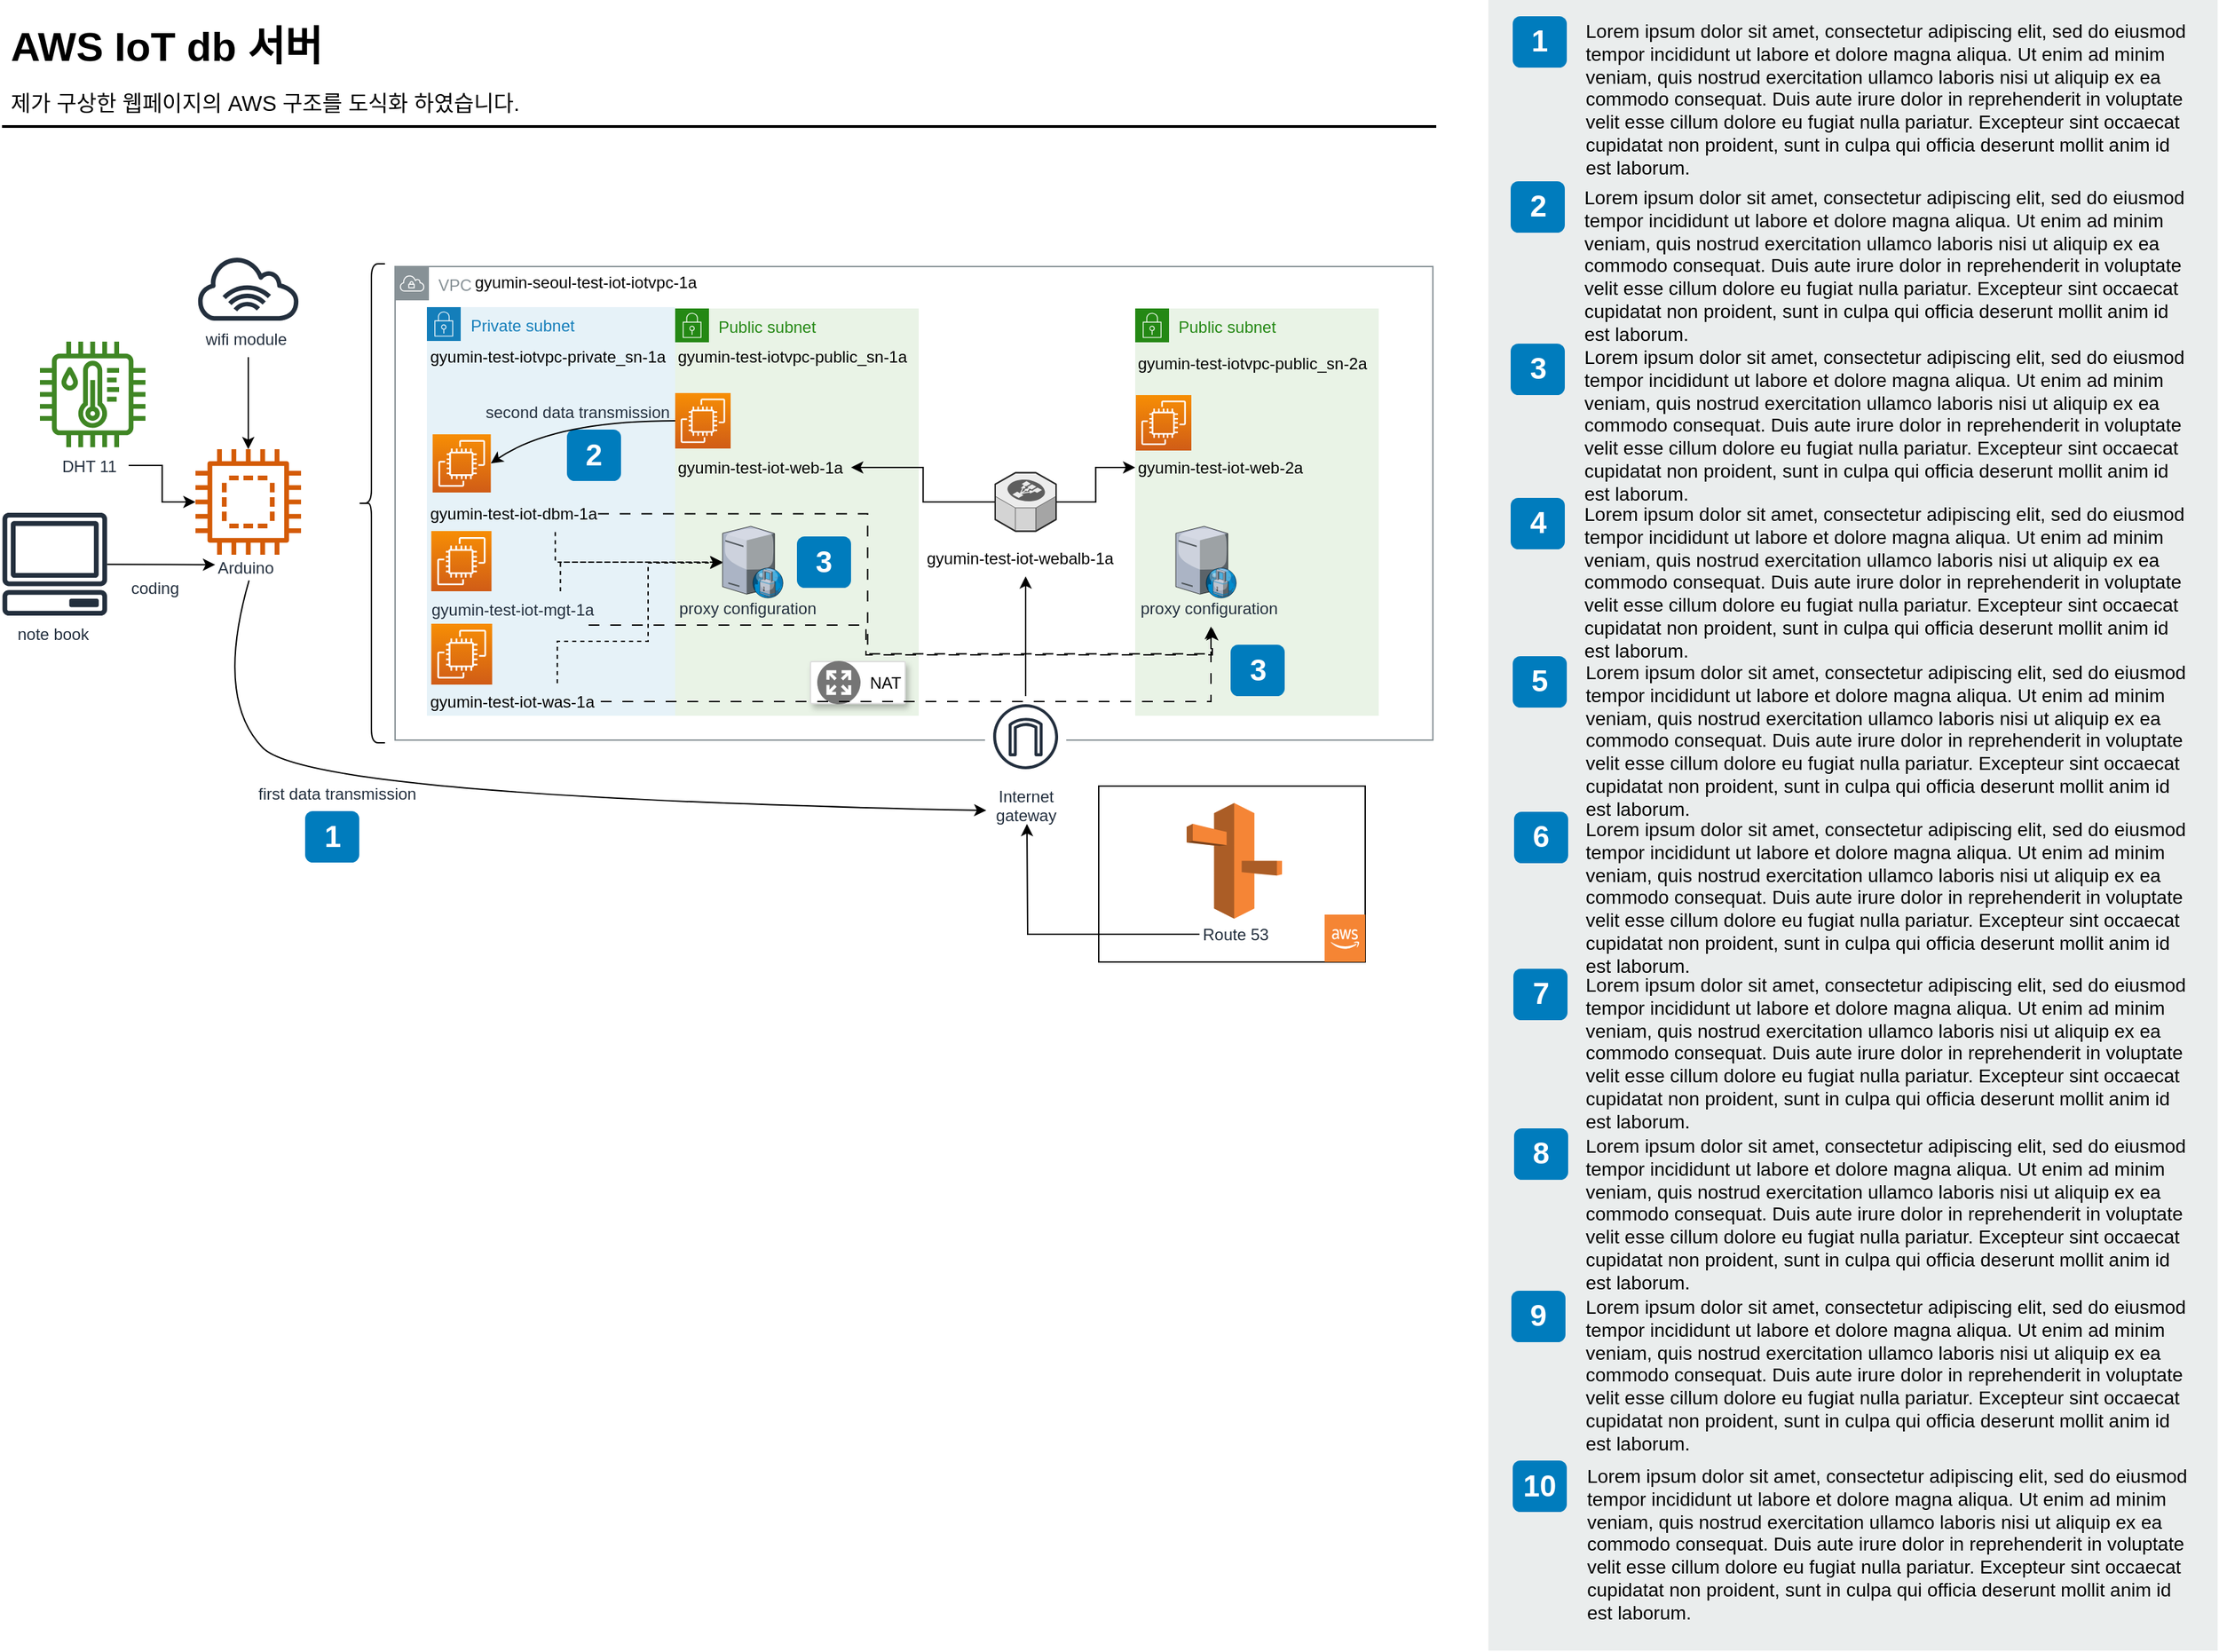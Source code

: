 <mxfile version="21.6.2" type="github">
  <diagram id="Ht1M8jgEwFfnCIfOTk4-" name="Page-1">
    <mxGraphModel dx="1434" dy="788" grid="1" gridSize="10" guides="1" tooltips="1" connect="1" arrows="1" fold="1" page="1" pageScale="1" pageWidth="1169" pageHeight="827" math="0" shadow="0">
      <root>
        <mxCell id="0" />
        <mxCell id="1" parent="0" />
        <mxCell id="RZCS8msr2GIvvRPchReN-126" value="" style="rounded=0;whiteSpace=wrap;html=1;" vertex="1" parent="1">
          <mxGeometry x="863.03" y="632" width="196.97" height="130" as="geometry" />
        </mxCell>
        <mxCell id="RZCS8msr2GIvvRPchReN-37" value="VPC" style="sketch=0;outlineConnect=0;gradientColor=none;html=1;whiteSpace=wrap;fontSize=12;fontStyle=0;shape=mxgraph.aws4.group;grIcon=mxgraph.aws4.group_vpc;strokeColor=#879196;fillColor=none;verticalAlign=top;align=left;spacingLeft=30;fontColor=#879196;dashed=0;" vertex="1" parent="1">
          <mxGeometry x="343" y="248" width="767" height="350" as="geometry" />
        </mxCell>
        <mxCell id="RZCS8msr2GIvvRPchReN-52" value="Private subnet" style="points=[[0,0],[0.25,0],[0.5,0],[0.75,0],[1,0],[1,0.25],[1,0.5],[1,0.75],[1,1],[0.75,1],[0.5,1],[0.25,1],[0,1],[0,0.75],[0,0.5],[0,0.25]];outlineConnect=0;gradientColor=none;html=1;whiteSpace=wrap;fontSize=12;fontStyle=0;container=1;pointerEvents=0;collapsible=0;recursiveResize=0;shape=mxgraph.aws4.group;grIcon=mxgraph.aws4.group_security_group;grStroke=0;strokeColor=#147EBA;fillColor=#E6F2F8;verticalAlign=top;align=left;spacingLeft=30;fontColor=#147EBA;dashed=0;" vertex="1" parent="1">
          <mxGeometry x="366.5" y="278" width="183.5" height="302" as="geometry" />
        </mxCell>
        <mxCell id="RZCS8msr2GIvvRPchReN-41" value="&lt;div style=&quot;text-align: center;&quot;&gt;&lt;span style=&quot;background-color: initial;&quot;&gt;&lt;font color=&quot;#232f3e&quot;&gt;gyumin-test-iot-mgt-1a&lt;/font&gt;&lt;/span&gt;&lt;/div&gt;" style="text;whiteSpace=wrap;html=1;" vertex="1" parent="RZCS8msr2GIvvRPchReN-52">
          <mxGeometry x="1" y="210" width="130.25" height="27" as="geometry" />
        </mxCell>
        <mxCell id="RZCS8msr2GIvvRPchReN-93" value="&lt;div style=&quot;text-align: center;&quot;&gt;gyumin-test-iotvpc-private_sn-1a&lt;br&gt;&lt;/div&gt;" style="text;whiteSpace=wrap;html=1;" vertex="1" parent="RZCS8msr2GIvvRPchReN-52">
          <mxGeometry y="22.5" width="180" height="27" as="geometry" />
        </mxCell>
        <mxCell id="RZCS8msr2GIvvRPchReN-115" value="&lt;div style=&quot;text-align: center;&quot;&gt;&lt;font color=&quot;#232f3e&quot;&gt;second data transmission&lt;/font&gt;&lt;/div&gt;" style="text;whiteSpace=wrap;html=1;" vertex="1" parent="RZCS8msr2GIvvRPchReN-52">
          <mxGeometry x="41" y="63.5" width="142.5" height="27" as="geometry" />
        </mxCell>
        <mxCell id="-QjtrjUzRDEMRZ5MF8oH-27" value="2" style="rounded=1;whiteSpace=wrap;html=1;fillColor=#007CBD;strokeColor=none;fontColor=#FFFFFF;fontStyle=1;fontSize=22;" parent="RZCS8msr2GIvvRPchReN-52" vertex="1">
          <mxGeometry x="103.5" y="90.5" width="40" height="38" as="geometry" />
        </mxCell>
        <mxCell id="RZCS8msr2GIvvRPchReN-46" value="Public subnet" style="points=[[0,0],[0.25,0],[0.5,0],[0.75,0],[1,0],[1,0.25],[1,0.5],[1,0.75],[1,1],[0.75,1],[0.5,1],[0.25,1],[0,1],[0,0.75],[0,0.5],[0,0.25]];outlineConnect=0;gradientColor=none;html=1;whiteSpace=wrap;fontSize=12;fontStyle=0;container=1;pointerEvents=0;collapsible=0;recursiveResize=0;shape=mxgraph.aws4.group;grIcon=mxgraph.aws4.group_security_group;grStroke=0;strokeColor=#248814;fillColor=#E9F3E6;verticalAlign=top;align=left;spacingLeft=30;fontColor=#248814;dashed=0;" vertex="1" parent="1">
          <mxGeometry x="550" y="279" width="180" height="301" as="geometry" />
        </mxCell>
        <mxCell id="RZCS8msr2GIvvRPchReN-21" value="&lt;div style=&quot;text-align: center;&quot;&gt;gyumin-test-iot-web-1a&lt;br&gt;&lt;/div&gt;" style="text;whiteSpace=wrap;html=1;" vertex="1" parent="RZCS8msr2GIvvRPchReN-46">
          <mxGeometry y="104" width="130" height="27" as="geometry" />
        </mxCell>
        <mxCell id="RZCS8msr2GIvvRPchReN-99" value="" style="verticalLabelPosition=bottom;sketch=0;aspect=fixed;html=1;verticalAlign=top;strokeColor=none;align=center;outlineConnect=0;shape=mxgraph.citrix.proxy_server;" vertex="1" parent="RZCS8msr2GIvvRPchReN-46">
          <mxGeometry x="35" y="161" width="45.05" height="53" as="geometry" />
        </mxCell>
        <mxCell id="-QjtrjUzRDEMRZ5MF8oH-28" value="3" style="rounded=1;whiteSpace=wrap;html=1;fillColor=#007CBD;strokeColor=none;fontColor=#FFFFFF;fontStyle=1;fontSize=22;" parent="RZCS8msr2GIvvRPchReN-46" vertex="1">
          <mxGeometry x="90" y="168.5" width="40" height="38" as="geometry" />
        </mxCell>
        <mxCell id="RZCS8msr2GIvvRPchReN-50" value="" style="strokeColor=#dddddd;shadow=1;strokeWidth=1;rounded=1;absoluteArcSize=1;arcSize=2;" vertex="1" parent="RZCS8msr2GIvvRPchReN-46">
          <mxGeometry x="100" y="261" width="70" height="31" as="geometry" />
        </mxCell>
        <mxCell id="RZCS8msr2GIvvRPchReN-51" value="NAT" style="sketch=0;dashed=0;connectable=0;html=1;fillColor=#757575;strokeColor=none;shape=mxgraph.gcp2.nat;part=1;labelPosition=right;verticalLabelPosition=middle;align=left;verticalAlign=middle;spacingLeft=5;fontSize=12;" vertex="1" parent="RZCS8msr2GIvvRPchReN-50">
          <mxGeometry y="0.5" width="32" height="32" relative="1" as="geometry">
            <mxPoint x="5" y="-16" as="offset" />
          </mxGeometry>
        </mxCell>
        <mxCell id="-QjtrjUzRDEMRZ5MF8oH-9" value="1" style="rounded=1;whiteSpace=wrap;html=1;fillColor=#007CBD;strokeColor=none;fontColor=#FFFFFF;fontStyle=1;fontSize=22;" parent="1" vertex="1">
          <mxGeometry x="276.5" y="650.5" width="40" height="38" as="geometry" />
        </mxCell>
        <mxCell id="-QjtrjUzRDEMRZ5MF8oH-47" value="AWS IoT db 서버" style="text;html=1;resizable=0;points=[];autosize=1;align=left;verticalAlign=top;spacingTop=-4;fontSize=30;fontStyle=1" parent="1" vertex="1">
          <mxGeometry x="56.5" y="64.5" width="260" height="40" as="geometry" />
        </mxCell>
        <mxCell id="-QjtrjUzRDEMRZ5MF8oH-48" value="제가 구상한 웹페이지의 AWS 구조를 도식화 하였습니다." style="text;html=1;resizable=0;points=[];autosize=1;align=left;verticalAlign=top;spacingTop=-4;fontSize=16;" parent="1" vertex="1">
          <mxGeometry x="56.5" y="114.5" width="430" height="30" as="geometry" />
        </mxCell>
        <mxCell id="SCVMTBWpLvtzJIhz15lM-1" value="" style="line;strokeWidth=2;html=1;fontSize=14;" parent="1" vertex="1">
          <mxGeometry x="52.5" y="139.5" width="1060" height="10" as="geometry" />
        </mxCell>
        <mxCell id="7OVz4w7n9kzEPWy-4BBC-3" value="" style="rounded=0;whiteSpace=wrap;html=1;fillColor=#EAEDED;fontSize=22;fontColor=#FFFFFF;strokeColor=none;labelBackgroundColor=none;" parent="1" vertex="1">
          <mxGeometry x="1151" y="51" width="539" height="1220" as="geometry" />
        </mxCell>
        <mxCell id="7OVz4w7n9kzEPWy-4BBC-4" value="1" style="rounded=1;whiteSpace=wrap;html=1;fillColor=#007CBD;strokeColor=none;fontColor=#FFFFFF;fontStyle=1;fontSize=22;labelBackgroundColor=none;" parent="1" vertex="1">
          <mxGeometry x="1169" y="63" width="40" height="38" as="geometry" />
        </mxCell>
        <mxCell id="7OVz4w7n9kzEPWy-4BBC-5" value="2" style="rounded=1;whiteSpace=wrap;html=1;fillColor=#007CBD;strokeColor=none;fontColor=#FFFFFF;fontStyle=1;fontSize=22;labelBackgroundColor=none;" parent="1" vertex="1">
          <mxGeometry x="1167.5" y="185" width="40" height="38" as="geometry" />
        </mxCell>
        <mxCell id="7OVz4w7n9kzEPWy-4BBC-6" value="3" style="rounded=1;whiteSpace=wrap;html=1;fillColor=#007CBD;strokeColor=none;fontColor=#FFFFFF;fontStyle=1;fontSize=22;labelBackgroundColor=none;" parent="1" vertex="1">
          <mxGeometry x="1167.5" y="305" width="40" height="38" as="geometry" />
        </mxCell>
        <mxCell id="7OVz4w7n9kzEPWy-4BBC-7" value="4" style="rounded=1;whiteSpace=wrap;html=1;fillColor=#007CBD;strokeColor=none;fontColor=#FFFFFF;fontStyle=1;fontSize=22;labelBackgroundColor=none;" parent="1" vertex="1">
          <mxGeometry x="1167.5" y="419" width="40" height="38" as="geometry" />
        </mxCell>
        <mxCell id="7OVz4w7n9kzEPWy-4BBC-8" value="5" style="rounded=1;whiteSpace=wrap;html=1;fillColor=#007CBD;strokeColor=none;fontColor=#FFFFFF;fontStyle=1;fontSize=22;labelBackgroundColor=none;" parent="1" vertex="1">
          <mxGeometry x="1169" y="536" width="40" height="38" as="geometry" />
        </mxCell>
        <mxCell id="7OVz4w7n9kzEPWy-4BBC-9" value="6" style="rounded=1;whiteSpace=wrap;html=1;fillColor=#007CBD;strokeColor=none;fontColor=#FFFFFF;fontStyle=1;fontSize=22;labelBackgroundColor=none;" parent="1" vertex="1">
          <mxGeometry x="1170" y="651" width="40" height="38" as="geometry" />
        </mxCell>
        <mxCell id="7OVz4w7n9kzEPWy-4BBC-10" value="7" style="rounded=1;whiteSpace=wrap;html=1;fillColor=#007CBD;strokeColor=none;fontColor=#FFFFFF;fontStyle=1;fontSize=22;labelBackgroundColor=none;" parent="1" vertex="1">
          <mxGeometry x="1169.5" y="767" width="40" height="38" as="geometry" />
        </mxCell>
        <mxCell id="7OVz4w7n9kzEPWy-4BBC-11" value="8" style="rounded=1;whiteSpace=wrap;html=1;fillColor=#007CBD;strokeColor=none;fontColor=#FFFFFF;fontStyle=1;fontSize=22;labelBackgroundColor=none;" parent="1" vertex="1">
          <mxGeometry x="1170" y="885" width="40" height="38" as="geometry" />
        </mxCell>
        <mxCell id="7OVz4w7n9kzEPWy-4BBC-12" value="9" style="rounded=1;whiteSpace=wrap;html=1;fillColor=#007CBD;strokeColor=none;fontColor=#FFFFFF;fontStyle=1;fontSize=22;labelBackgroundColor=none;" parent="1" vertex="1">
          <mxGeometry x="1168" y="1005" width="40" height="38" as="geometry" />
        </mxCell>
        <mxCell id="7OVz4w7n9kzEPWy-4BBC-13" value="&lt;span&gt;Lorem ipsum dolor sit amet, consectetur adipiscing elit, sed do eiusmod tempor incididunt ut labore et dolore magna aliqua. Ut enim ad minim veniam, quis nostrud exercitation ullamco laboris nisi ut aliquip ex ea commodo consequat. Duis aute irure dolor in reprehenderit in voluptate velit esse cillum dolore eu fugiat nulla pariatur. Excepteur sint occaecat cupidatat non proident, sunt in culpa qui officia deserunt mollit anim id est laborum.&lt;/span&gt;&lt;br&gt;" style="text;html=1;align=left;verticalAlign=top;spacingTop=-4;fontSize=14;labelBackgroundColor=none;whiteSpace=wrap;" parent="1" vertex="1">
          <mxGeometry x="1220.5" y="62.5" width="449" height="118" as="geometry" />
        </mxCell>
        <mxCell id="7OVz4w7n9kzEPWy-4BBC-14" value="&lt;span&gt;Lorem ipsum dolor sit amet, consectetur adipiscing elit, sed do eiusmod tempor incididunt ut labore et dolore magna aliqua. Ut enim ad minim veniam, quis nostrud exercitation ullamco laboris nisi ut aliquip ex ea commodo consequat. Duis aute irure dolor in reprehenderit in voluptate velit esse cillum dolore eu fugiat nulla pariatur. Excepteur sint occaecat cupidatat non proident, sunt in culpa qui officia deserunt mollit anim id est laborum.&lt;/span&gt;&lt;br&gt;" style="text;html=1;align=left;verticalAlign=top;spacingTop=-4;fontSize=14;labelBackgroundColor=none;whiteSpace=wrap;" parent="1" vertex="1">
          <mxGeometry x="1219.5" y="185.5" width="450" height="115" as="geometry" />
        </mxCell>
        <mxCell id="7OVz4w7n9kzEPWy-4BBC-15" value="&lt;span&gt;Lorem ipsum dolor sit amet, consectetur adipiscing elit, sed do eiusmod tempor incididunt ut labore et dolore magna aliqua. Ut enim ad minim veniam, quis nostrud exercitation ullamco laboris nisi ut aliquip ex ea commodo consequat. Duis aute irure dolor in reprehenderit in voluptate velit esse cillum dolore eu fugiat nulla pariatur. Excepteur sint occaecat cupidatat non proident, sunt in culpa qui officia deserunt mollit anim id est laborum.&lt;/span&gt;&lt;br&gt;" style="text;html=1;align=left;verticalAlign=top;spacingTop=-4;fontSize=14;labelBackgroundColor=none;whiteSpace=wrap;" parent="1" vertex="1">
          <mxGeometry x="1219.5" y="303.5" width="450" height="117" as="geometry" />
        </mxCell>
        <mxCell id="7OVz4w7n9kzEPWy-4BBC-16" value="&lt;span&gt;Lorem ipsum dolor sit amet, consectetur adipiscing elit, sed do eiusmod tempor incididunt ut labore et dolore magna aliqua. Ut enim ad minim veniam, quis nostrud exercitation ullamco laboris nisi ut aliquip ex ea commodo consequat. Duis aute irure dolor in reprehenderit in voluptate velit esse cillum dolore eu fugiat nulla pariatur. Excepteur sint occaecat cupidatat non proident, sunt in culpa qui officia deserunt mollit anim id est laborum.&lt;/span&gt;&lt;br&gt;" style="text;html=1;align=left;verticalAlign=top;spacingTop=-4;fontSize=14;labelBackgroundColor=none;whiteSpace=wrap;" parent="1" vertex="1">
          <mxGeometry x="1219.5" y="419.5" width="450" height="121" as="geometry" />
        </mxCell>
        <mxCell id="7OVz4w7n9kzEPWy-4BBC-17" value="&lt;span&gt;Lorem ipsum dolor sit amet, consectetur adipiscing elit, sed do eiusmod tempor incididunt ut labore et dolore magna aliqua. Ut enim ad minim veniam, quis nostrud exercitation ullamco laboris nisi ut aliquip ex ea commodo consequat. Duis aute irure dolor in reprehenderit in voluptate velit esse cillum dolore eu fugiat nulla pariatur. Excepteur sint occaecat cupidatat non proident, sunt in culpa qui officia deserunt mollit anim id est laborum.&lt;/span&gt;&lt;br&gt;" style="text;html=1;align=left;verticalAlign=top;spacingTop=-4;fontSize=14;labelBackgroundColor=none;whiteSpace=wrap;" parent="1" vertex="1">
          <mxGeometry x="1220.5" y="536.5" width="449" height="114" as="geometry" />
        </mxCell>
        <mxCell id="7OVz4w7n9kzEPWy-4BBC-18" value="&lt;span&gt;Lorem ipsum dolor sit amet, consectetur adipiscing elit, sed do eiusmod tempor incididunt ut labore et dolore magna aliqua. Ut enim ad minim veniam, quis nostrud exercitation ullamco laboris nisi ut aliquip ex ea commodo consequat. Duis aute irure dolor in reprehenderit in voluptate velit esse cillum dolore eu fugiat nulla pariatur. Excepteur sint occaecat cupidatat non proident, sunt in culpa qui officia deserunt mollit anim id est laborum.&lt;/span&gt;&lt;br&gt;" style="text;html=1;align=left;verticalAlign=top;spacingTop=-4;fontSize=14;labelBackgroundColor=none;whiteSpace=wrap;" parent="1" vertex="1">
          <mxGeometry x="1220.5" y="652.5" width="450" height="118" as="geometry" />
        </mxCell>
        <mxCell id="7OVz4w7n9kzEPWy-4BBC-19" value="&lt;span&gt;Lorem ipsum dolor sit amet, consectetur adipiscing elit, sed do eiusmod tempor incididunt ut labore et dolore magna aliqua. Ut enim ad minim veniam, quis nostrud exercitation ullamco laboris nisi ut aliquip ex ea commodo consequat. Duis aute irure dolor in reprehenderit in voluptate velit esse cillum dolore eu fugiat nulla pariatur. Excepteur sint occaecat cupidatat non proident, sunt in culpa qui officia deserunt mollit anim id est laborum.&lt;/span&gt;&lt;br&gt;" style="text;html=1;align=left;verticalAlign=top;spacingTop=-4;fontSize=14;labelBackgroundColor=none;whiteSpace=wrap;" parent="1" vertex="1">
          <mxGeometry x="1220.5" y="767.5" width="449" height="113" as="geometry" />
        </mxCell>
        <mxCell id="7OVz4w7n9kzEPWy-4BBC-20" value="&lt;span&gt;Lorem ipsum dolor sit amet, consectetur adipiscing elit, sed do eiusmod tempor incididunt ut labore et dolore magna aliqua. Ut enim ad minim veniam, quis nostrud exercitation ullamco laboris nisi ut aliquip ex ea commodo consequat. Duis aute irure dolor in reprehenderit in voluptate velit esse cillum dolore eu fugiat nulla pariatur. Excepteur sint occaecat cupidatat non proident, sunt in culpa qui officia deserunt mollit anim id est laborum.&lt;/span&gt;&lt;br&gt;" style="text;html=1;align=left;verticalAlign=top;spacingTop=-4;fontSize=14;labelBackgroundColor=none;whiteSpace=wrap;" parent="1" vertex="1">
          <mxGeometry x="1220.5" y="886.5" width="449" height="124" as="geometry" />
        </mxCell>
        <mxCell id="7OVz4w7n9kzEPWy-4BBC-21" value="&lt;span&gt;Lorem ipsum dolor sit amet, consectetur adipiscing elit, sed do eiusmod tempor incididunt ut labore et dolore magna aliqua. Ut enim ad minim veniam, quis nostrud exercitation ullamco laboris nisi ut aliquip ex ea commodo consequat. Duis aute irure dolor in reprehenderit in voluptate velit esse cillum dolore eu fugiat nulla pariatur. Excepteur sint occaecat cupidatat non proident, sunt in culpa qui officia deserunt mollit anim id est laborum.&lt;/span&gt;&lt;br&gt;" style="text;html=1;align=left;verticalAlign=top;spacingTop=-4;fontSize=14;labelBackgroundColor=none;whiteSpace=wrap;" parent="1" vertex="1">
          <mxGeometry x="1220.5" y="1005.5" width="449" height="115" as="geometry" />
        </mxCell>
        <mxCell id="7OVz4w7n9kzEPWy-4BBC-22" value="10" style="rounded=1;whiteSpace=wrap;html=1;fillColor=#007CBD;strokeColor=none;fontColor=#FFFFFF;fontStyle=1;fontSize=22;labelBackgroundColor=none;" parent="1" vertex="1">
          <mxGeometry x="1169" y="1130.5" width="40" height="38" as="geometry" />
        </mxCell>
        <mxCell id="7OVz4w7n9kzEPWy-4BBC-23" value="&lt;span&gt;Lorem ipsum dolor sit amet, consectetur adipiscing elit, sed do eiusmod tempor incididunt ut labore et dolore magna aliqua. Ut enim ad minim veniam, quis nostrud exercitation ullamco laboris nisi ut aliquip ex ea commodo consequat. Duis aute irure dolor in reprehenderit in voluptate velit esse cillum dolore eu fugiat nulla pariatur. Excepteur sint occaecat cupidatat non proident, sunt in culpa qui officia deserunt mollit anim id est laborum.&lt;/span&gt;&lt;br&gt;" style="text;html=1;align=left;verticalAlign=top;spacingTop=-4;fontSize=14;labelBackgroundColor=none;whiteSpace=wrap;" parent="1" vertex="1">
          <mxGeometry x="1221.5" y="1131" width="449" height="115" as="geometry" />
        </mxCell>
        <mxCell id="RZCS8msr2GIvvRPchReN-6" value="" style="sketch=0;outlineConnect=0;fontColor=#232F3E;gradientColor=none;fillColor=#3F8624;strokeColor=none;dashed=0;verticalLabelPosition=bottom;verticalAlign=top;align=center;html=1;fontSize=12;fontStyle=0;aspect=fixed;pointerEvents=1;shape=mxgraph.aws4.iot_thing_temperature_humidity_sensor;" vertex="1" parent="1">
          <mxGeometry x="80.5" y="303.5" width="78" height="78" as="geometry" />
        </mxCell>
        <mxCell id="RZCS8msr2GIvvRPchReN-9" value="" style="sketch=0;outlineConnect=0;fontColor=#232F3E;gradientColor=none;fillColor=#232F3D;strokeColor=none;dashed=0;verticalLabelPosition=bottom;verticalAlign=top;align=center;html=1;fontSize=12;fontStyle=0;aspect=fixed;pointerEvents=1;shape=mxgraph.aws4.internet_alt1;" vertex="1" parent="1">
          <mxGeometry x="195.48" y="240" width="78" height="48" as="geometry" />
        </mxCell>
        <mxCell id="RZCS8msr2GIvvRPchReN-13" value="" style="sketch=0;outlineConnect=0;fontColor=#232F3E;gradientColor=none;fillColor=#232F3D;strokeColor=none;dashed=0;verticalLabelPosition=bottom;verticalAlign=top;align=center;html=1;fontSize=12;fontStyle=0;aspect=fixed;pointerEvents=1;shape=mxgraph.aws4.client;" vertex="1" parent="1">
          <mxGeometry x="52.5" y="430" width="78" height="76" as="geometry" />
        </mxCell>
        <mxCell id="RZCS8msr2GIvvRPchReN-62" value="" style="edgeStyle=orthogonalEdgeStyle;rounded=0;orthogonalLoop=1;jettySize=auto;html=1;" edge="1" parent="1" source="RZCS8msr2GIvvRPchReN-23" target="RZCS8msr2GIvvRPchReN-60">
          <mxGeometry relative="1" as="geometry" />
        </mxCell>
        <mxCell id="RZCS8msr2GIvvRPchReN-23" value="&lt;div style=&quot;text-align: center;&quot;&gt;&lt;span style=&quot;background-color: initial;&quot;&gt;&lt;font color=&quot;#232f3e&quot;&gt;wifi module&lt;/font&gt;&lt;/span&gt;&lt;/div&gt;" style="text;whiteSpace=wrap;html=1;" vertex="1" parent="1">
          <mxGeometry x="200.61" y="288" width="67.75" height="27" as="geometry" />
        </mxCell>
        <mxCell id="RZCS8msr2GIvvRPchReN-24" value="&lt;div style=&quot;text-align: center;&quot;&gt;&lt;span style=&quot;background-color: initial;&quot;&gt;&lt;font color=&quot;#232f3e&quot;&gt;Arduino&lt;/font&gt;&lt;/span&gt;&lt;/div&gt;" style="text;whiteSpace=wrap;html=1;" vertex="1" parent="1">
          <mxGeometry x="210" y="457" width="50.11" height="23" as="geometry" />
        </mxCell>
        <mxCell id="RZCS8msr2GIvvRPchReN-25" value="&lt;div style=&quot;text-align: center;&quot;&gt;&lt;span style=&quot;background-color: initial;&quot;&gt;&lt;font color=&quot;#232f3e&quot;&gt;note book&lt;/font&gt;&lt;/span&gt;&lt;/div&gt;" style="text;whiteSpace=wrap;html=1;" vertex="1" parent="1">
          <mxGeometry x="62.02" y="506" width="60.55" height="27" as="geometry" />
        </mxCell>
        <mxCell id="RZCS8msr2GIvvRPchReN-26" value="" style="endArrow=classic;html=1;rounded=0;" edge="1" parent="1" source="RZCS8msr2GIvvRPchReN-13" target="RZCS8msr2GIvvRPchReN-24">
          <mxGeometry width="50" height="50" relative="1" as="geometry">
            <mxPoint x="94.5" y="464.5" as="sourcePoint" />
            <mxPoint x="93" y="450" as="targetPoint" />
          </mxGeometry>
        </mxCell>
        <mxCell id="RZCS8msr2GIvvRPchReN-27" value="&lt;div style=&quot;text-align: center;&quot;&gt;&lt;font color=&quot;#232f3e&quot;&gt;coding&lt;/font&gt;&lt;/div&gt;" style="text;whiteSpace=wrap;html=1;" vertex="1" parent="1">
          <mxGeometry x="146.13" y="472" width="43.5" height="27" as="geometry" />
        </mxCell>
        <mxCell id="RZCS8msr2GIvvRPchReN-61" value="" style="edgeStyle=orthogonalEdgeStyle;rounded=0;orthogonalLoop=1;jettySize=auto;html=1;" edge="1" parent="1" source="RZCS8msr2GIvvRPchReN-28" target="RZCS8msr2GIvvRPchReN-60">
          <mxGeometry relative="1" as="geometry" />
        </mxCell>
        <mxCell id="RZCS8msr2GIvvRPchReN-28" value="&lt;div style=&quot;text-align: center;&quot;&gt;&lt;span style=&quot;background-color: initial;&quot;&gt;&lt;font color=&quot;#232f3e&quot;&gt;DHT 11&lt;/font&gt;&lt;/span&gt;&lt;/div&gt;" style="text;whiteSpace=wrap;html=1;" vertex="1" parent="1">
          <mxGeometry x="94.88" y="381.5" width="51.25" height="27" as="geometry" />
        </mxCell>
        <mxCell id="RZCS8msr2GIvvRPchReN-32" value="" style="shape=curlyBracket;whiteSpace=wrap;html=1;rounded=1;fontSize=14;" vertex="1" parent="1">
          <mxGeometry x="315.5" y="246" width="20" height="354" as="geometry" />
        </mxCell>
        <mxCell id="RZCS8msr2GIvvRPchReN-19" value="" style="sketch=0;points=[[0,0,0],[0.25,0,0],[0.5,0,0],[0.75,0,0],[1,0,0],[0,1,0],[0.25,1,0],[0.5,1,0],[0.75,1,0],[1,1,0],[0,0.25,0],[0,0.5,0],[0,0.75,0],[1,0.25,0],[1,0.5,0],[1,0.75,0]];outlineConnect=0;fontColor=#232F3E;gradientColor=#F78E04;gradientDirection=north;fillColor=#D05C17;strokeColor=#ffffff;dashed=0;verticalLabelPosition=bottom;verticalAlign=top;align=center;html=1;fontSize=12;fontStyle=0;aspect=fixed;shape=mxgraph.aws4.resourceIcon;resIcon=mxgraph.aws4.ec2;" vertex="1" parent="1">
          <mxGeometry x="369.75" y="512" width="45" height="45" as="geometry" />
        </mxCell>
        <mxCell id="RZCS8msr2GIvvRPchReN-134" style="edgeStyle=orthogonalEdgeStyle;rounded=0;orthogonalLoop=1;jettySize=auto;html=1;exitX=0.75;exitY=0;exitDx=0;exitDy=0;strokeColor=default;startArrow=none;startFill=0;dashed=1;" edge="1" parent="1" source="RZCS8msr2GIvvRPchReN-22" target="RZCS8msr2GIvvRPchReN-99">
          <mxGeometry relative="1" as="geometry">
            <Array as="points">
              <mxPoint x="463" y="525" />
              <mxPoint x="530" y="525" />
              <mxPoint x="530" y="467" />
            </Array>
          </mxGeometry>
        </mxCell>
        <mxCell id="RZCS8msr2GIvvRPchReN-22" value="&lt;div style=&quot;text-align: center;&quot;&gt;gyumin-test-iot-was-1a&lt;br&gt;&lt;/div&gt;" style="text;whiteSpace=wrap;html=1;" vertex="1" parent="1">
          <mxGeometry x="366.5" y="556" width="128.5" height="27" as="geometry" />
        </mxCell>
        <mxCell id="RZCS8msr2GIvvRPchReN-38" value="" style="sketch=0;points=[[0,0,0],[0.25,0,0],[0.5,0,0],[0.75,0,0],[1,0,0],[0,1,0],[0.25,1,0],[0.5,1,0],[0.75,1,0],[1,1,0],[0,0.25,0],[0,0.5,0],[0,0.75,0],[1,0.25,0],[1,0.5,0],[1,0.75,0]];outlineConnect=0;fontColor=#232F3E;gradientColor=#F78E04;gradientDirection=north;fillColor=#D05C17;strokeColor=#ffffff;dashed=0;verticalLabelPosition=bottom;verticalAlign=top;align=center;html=1;fontSize=12;fontStyle=0;aspect=fixed;shape=mxgraph.aws4.resourceIcon;resIcon=mxgraph.aws4.ec2;" vertex="1" parent="1">
          <mxGeometry x="370.75" y="372" width="43" height="43" as="geometry" />
        </mxCell>
        <mxCell id="RZCS8msr2GIvvRPchReN-18" value="" style="sketch=0;points=[[0,0,0],[0.25,0,0],[0.5,0,0],[0.75,0,0],[1,0,0],[0,1,0],[0.25,1,0],[0.5,1,0],[0.75,1,0],[1,1,0],[0,0.25,0],[0,0.5,0],[0,0.75,0],[1,0.25,0],[1,0.5,0],[1,0.75,0]];outlineConnect=0;fontColor=#232F3E;gradientColor=#F78E04;gradientDirection=north;fillColor=#D05C17;strokeColor=#ffffff;dashed=0;verticalLabelPosition=bottom;verticalAlign=top;align=center;html=1;fontSize=12;fontStyle=0;aspect=fixed;shape=mxgraph.aws4.resourceIcon;resIcon=mxgraph.aws4.ec2;" vertex="1" parent="1">
          <mxGeometry x="550" y="341.5" width="41" height="41" as="geometry" />
        </mxCell>
        <mxCell id="RZCS8msr2GIvvRPchReN-40" value="" style="sketch=0;points=[[0,0,0],[0.25,0,0],[0.5,0,0],[0.75,0,0],[1,0,0],[0,1,0],[0.25,1,0],[0.5,1,0],[0.75,1,0],[1,1,0],[0,0.25,0],[0,0.5,0],[0,0.75,0],[1,0.25,0],[1,0.5,0],[1,0.75,0]];outlineConnect=0;fontColor=#232F3E;gradientColor=#F78E04;gradientDirection=north;fillColor=#D05C17;strokeColor=#ffffff;dashed=0;verticalLabelPosition=bottom;verticalAlign=top;align=center;html=1;fontSize=12;fontStyle=0;aspect=fixed;shape=mxgraph.aws4.resourceIcon;resIcon=mxgraph.aws4.ec2;" vertex="1" parent="1">
          <mxGeometry x="369.75" y="443.5" width="44.5" height="44.5" as="geometry" />
        </mxCell>
        <mxCell id="RZCS8msr2GIvvRPchReN-60" value="" style="sketch=0;outlineConnect=0;fontColor=#232F3E;gradientColor=none;fillColor=#D45B07;strokeColor=none;dashed=0;verticalLabelPosition=bottom;verticalAlign=top;align=center;html=1;fontSize=12;fontStyle=0;aspect=fixed;pointerEvents=1;shape=mxgraph.aws4.braket_embedded_simulator;" vertex="1" parent="1">
          <mxGeometry x="195.48" y="383" width="78" height="78" as="geometry" />
        </mxCell>
        <mxCell id="RZCS8msr2GIvvRPchReN-63" value="" style="curved=1;endArrow=classic;html=1;rounded=0;exitX=0.5;exitY=1;exitDx=0;exitDy=0;" edge="1" parent="1" source="RZCS8msr2GIvvRPchReN-24">
          <mxGeometry width="50" height="50" relative="1" as="geometry">
            <mxPoint x="360" y="540" as="sourcePoint" />
            <mxPoint x="780" y="650" as="targetPoint" />
            <Array as="points">
              <mxPoint x="210" y="567" />
              <mxPoint x="280" y="640" />
            </Array>
          </mxGeometry>
        </mxCell>
        <mxCell id="RZCS8msr2GIvvRPchReN-66" value="&lt;div style=&quot;text-align: center;&quot;&gt;&lt;font color=&quot;#232f3e&quot;&gt;first data transmission&lt;/font&gt;&lt;/div&gt;" style="text;whiteSpace=wrap;html=1;" vertex="1" parent="1">
          <mxGeometry x="240" y="623.5" width="120" height="27" as="geometry" />
        </mxCell>
        <mxCell id="RZCS8msr2GIvvRPchReN-111" style="edgeStyle=orthogonalEdgeStyle;rounded=0;orthogonalLoop=1;jettySize=auto;html=1;" edge="1" parent="1" source="RZCS8msr2GIvvRPchReN-91" target="RZCS8msr2GIvvRPchReN-21">
          <mxGeometry relative="1" as="geometry" />
        </mxCell>
        <mxCell id="RZCS8msr2GIvvRPchReN-112" style="edgeStyle=orthogonalEdgeStyle;rounded=0;orthogonalLoop=1;jettySize=auto;html=1;entryX=0;entryY=0.5;entryDx=0;entryDy=0;" edge="1" parent="1" source="RZCS8msr2GIvvRPchReN-91" target="RZCS8msr2GIvvRPchReN-96">
          <mxGeometry relative="1" as="geometry" />
        </mxCell>
        <mxCell id="RZCS8msr2GIvvRPchReN-91" value="" style="verticalLabelPosition=bottom;html=1;verticalAlign=top;strokeWidth=1;align=center;outlineConnect=0;dashed=0;outlineConnect=0;shape=mxgraph.aws3d.elasticLoadBalancing;fillColor=#ECECEC;strokeColor=#5E5E5E;aspect=fixed;" vertex="1" parent="1">
          <mxGeometry x="786.5" y="400.41" width="45.05" height="43.17" as="geometry" />
        </mxCell>
        <mxCell id="RZCS8msr2GIvvRPchReN-92" value="&lt;div style=&quot;text-align: center;&quot;&gt;gyumin-seoul-test-iot-iotvpc-1a&lt;br&gt;&lt;/div&gt;" style="text;whiteSpace=wrap;html=1;" vertex="1" parent="1">
          <mxGeometry x="400" y="246" width="170" height="27" as="geometry" />
        </mxCell>
        <mxCell id="RZCS8msr2GIvvRPchReN-132" style="edgeStyle=orthogonalEdgeStyle;rounded=0;orthogonalLoop=1;jettySize=auto;html=1;exitX=0.75;exitY=1;exitDx=0;exitDy=0;dashed=1;" edge="1" parent="1" source="RZCS8msr2GIvvRPchReN-39" target="RZCS8msr2GIvvRPchReN-99">
          <mxGeometry relative="1" as="geometry" />
        </mxCell>
        <mxCell id="RZCS8msr2GIvvRPchReN-39" value="&lt;div style=&quot;text-align: center;&quot;&gt;gyumin-test-iot-dbm-1a&lt;br&gt;&lt;/div&gt;" style="text;whiteSpace=wrap;html=1;" vertex="1" parent="1">
          <mxGeometry x="366.5" y="417.25" width="126.5" height="27" as="geometry" />
        </mxCell>
        <mxCell id="RZCS8msr2GIvvRPchReN-94" value="&lt;div style=&quot;text-align: center;&quot;&gt;gyumin-test-iotvpc-public_sn-1a&lt;br&gt;&lt;/div&gt;" style="text;whiteSpace=wrap;html=1;" vertex="1" parent="1">
          <mxGeometry x="550" y="300.5" width="180" height="27" as="geometry" />
        </mxCell>
        <mxCell id="RZCS8msr2GIvvRPchReN-113" style="edgeStyle=orthogonalEdgeStyle;rounded=0;orthogonalLoop=1;jettySize=auto;html=1;" edge="1" parent="1" source="RZCS8msr2GIvvRPchReN-57" target="RZCS8msr2GIvvRPchReN-108">
          <mxGeometry relative="1" as="geometry" />
        </mxCell>
        <mxCell id="RZCS8msr2GIvvRPchReN-57" value="Internet&#xa;gateway" style="sketch=0;outlineConnect=0;fontColor=#232F3E;gradientColor=none;strokeColor=#232F3E;fillColor=#ffffff;dashed=0;verticalLabelPosition=bottom;verticalAlign=top;align=center;html=1;fontSize=12;fontStyle=0;aspect=fixed;shape=mxgraph.aws4.resourceIcon;resIcon=mxgraph.aws4.internet_gateway;" vertex="1" parent="1">
          <mxGeometry x="779.03" y="565.5" width="60" height="60" as="geometry" />
        </mxCell>
        <mxCell id="RZCS8msr2GIvvRPchReN-95" value="Public subnet" style="points=[[0,0],[0.25,0],[0.5,0],[0.75,0],[1,0],[1,0.25],[1,0.5],[1,0.75],[1,1],[0.75,1],[0.5,1],[0.25,1],[0,1],[0,0.75],[0,0.5],[0,0.25]];outlineConnect=0;gradientColor=none;html=1;whiteSpace=wrap;fontSize=12;fontStyle=0;container=1;pointerEvents=0;collapsible=0;recursiveResize=0;shape=mxgraph.aws4.group;grIcon=mxgraph.aws4.group_security_group;grStroke=0;strokeColor=#248814;fillColor=#E9F3E6;verticalAlign=top;align=left;spacingLeft=30;fontColor=#248814;dashed=0;" vertex="1" parent="1">
          <mxGeometry x="890" y="279" width="180" height="301" as="geometry" />
        </mxCell>
        <mxCell id="RZCS8msr2GIvvRPchReN-96" value="&lt;div style=&quot;text-align: center;&quot;&gt;gyumin-test-iot-web-2a&lt;br&gt;&lt;/div&gt;" style="text;whiteSpace=wrap;html=1;" vertex="1" parent="RZCS8msr2GIvvRPchReN-95">
          <mxGeometry y="104" width="130" height="27" as="geometry" />
        </mxCell>
        <mxCell id="RZCS8msr2GIvvRPchReN-97" value="&lt;div style=&quot;text-align: center;&quot;&gt;gyumin-test-iotvpc-public_sn-2a&lt;br&gt;&lt;/div&gt;" style="text;whiteSpace=wrap;html=1;" vertex="1" parent="RZCS8msr2GIvvRPchReN-95">
          <mxGeometry y="27" width="180" height="27" as="geometry" />
        </mxCell>
        <mxCell id="RZCS8msr2GIvvRPchReN-106" value="" style="verticalLabelPosition=bottom;sketch=0;aspect=fixed;html=1;verticalAlign=top;strokeColor=none;align=center;outlineConnect=0;shape=mxgraph.citrix.proxy_server;" vertex="1" parent="RZCS8msr2GIvvRPchReN-95">
          <mxGeometry x="30" y="161" width="45.05" height="53" as="geometry" />
        </mxCell>
        <mxCell id="RZCS8msr2GIvvRPchReN-98" value="" style="sketch=0;points=[[0,0,0],[0.25,0,0],[0.5,0,0],[0.75,0,0],[1,0,0],[0,1,0],[0.25,1,0],[0.5,1,0],[0.75,1,0],[1,1,0],[0,0.25,0],[0,0.5,0],[0,0.75,0],[1,0.25,0],[1,0.5,0],[1,0.75,0]];outlineConnect=0;fontColor=#232F3E;gradientColor=#F78E04;gradientDirection=north;fillColor=#D05C17;strokeColor=#ffffff;dashed=0;verticalLabelPosition=bottom;verticalAlign=top;align=center;html=1;fontSize=12;fontStyle=0;aspect=fixed;shape=mxgraph.aws4.resourceIcon;resIcon=mxgraph.aws4.ec2;" vertex="1" parent="1">
          <mxGeometry x="890.5" y="343" width="41" height="41" as="geometry" />
        </mxCell>
        <mxCell id="RZCS8msr2GIvvRPchReN-105" value="&lt;div style=&quot;text-align: center;&quot;&gt;&lt;span style=&quot;background-color: initial;&quot;&gt;&lt;font color=&quot;#232f3e&quot;&gt;proxy configuration&lt;/font&gt;&lt;/span&gt;&lt;/div&gt;" style="text;whiteSpace=wrap;html=1;" vertex="1" parent="1">
          <mxGeometry x="551" y="487.25" width="109" height="27" as="geometry" />
        </mxCell>
        <mxCell id="RZCS8msr2GIvvRPchReN-107" value="&lt;div style=&quot;text-align: center;&quot;&gt;&lt;span style=&quot;background-color: initial;&quot;&gt;&lt;font color=&quot;#232f3e&quot;&gt;proxy configuration&lt;/font&gt;&lt;/span&gt;&lt;/div&gt;" style="text;whiteSpace=wrap;html=1;" vertex="1" parent="1">
          <mxGeometry x="891.5" y="487.25" width="109" height="27" as="geometry" />
        </mxCell>
        <mxCell id="RZCS8msr2GIvvRPchReN-108" value="&lt;div style=&quot;text-align: center;&quot;&gt;gyumin-test-iot-webalb-1a&lt;br&gt;&lt;/div&gt;" style="text;whiteSpace=wrap;html=1;" vertex="1" parent="1">
          <mxGeometry x="734.03" y="450" width="150" height="27" as="geometry" />
        </mxCell>
        <mxCell id="RZCS8msr2GIvvRPchReN-109" value="" style="outlineConnect=0;dashed=0;verticalLabelPosition=bottom;verticalAlign=top;align=center;html=1;shape=mxgraph.aws3.route_53;fillColor=#F58536;gradientColor=none;" vertex="1" parent="1">
          <mxGeometry x="928" y="644.5" width="70.5" height="85.5" as="geometry" />
        </mxCell>
        <mxCell id="RZCS8msr2GIvvRPchReN-124" style="edgeStyle=orthogonalEdgeStyle;rounded=0;orthogonalLoop=1;jettySize=auto;html=1;" edge="1" parent="1" source="RZCS8msr2GIvvRPchReN-110">
          <mxGeometry relative="1" as="geometry">
            <mxPoint x="810" y="660" as="targetPoint" />
          </mxGeometry>
        </mxCell>
        <mxCell id="RZCS8msr2GIvvRPchReN-110" value="&lt;div style=&quot;text-align: center;&quot;&gt;&lt;span style=&quot;background-color: initial;&quot;&gt;&lt;font color=&quot;#232f3e&quot;&gt;Route 53&lt;/font&gt;&lt;/span&gt;&lt;/div&gt;" style="text;whiteSpace=wrap;html=1;" vertex="1" parent="1">
          <mxGeometry x="937.5" y="728" width="51.5" height="27" as="geometry" />
        </mxCell>
        <mxCell id="RZCS8msr2GIvvRPchReN-114" value="" style="curved=1;endArrow=classic;html=1;rounded=0;exitX=0;exitY=0.5;exitDx=0;exitDy=0;exitPerimeter=0;entryX=1;entryY=0.5;entryDx=0;entryDy=0;entryPerimeter=0;" edge="1" parent="1" source="RZCS8msr2GIvvRPchReN-18" target="RZCS8msr2GIvvRPchReN-38">
          <mxGeometry width="50" height="50" relative="1" as="geometry">
            <mxPoint x="480" y="400" as="sourcePoint" />
            <mxPoint x="530" y="350" as="targetPoint" />
            <Array as="points">
              <mxPoint x="460" y="362" />
            </Array>
          </mxGeometry>
        </mxCell>
        <mxCell id="RZCS8msr2GIvvRPchReN-125" value="" style="outlineConnect=0;dashed=0;verticalLabelPosition=bottom;verticalAlign=top;align=center;html=1;shape=mxgraph.aws3.cloud_2;fillColor=#F58534;gradientColor=none;" vertex="1" parent="1">
          <mxGeometry x="1030" y="727" width="30" height="35" as="geometry" />
        </mxCell>
        <mxCell id="RZCS8msr2GIvvRPchReN-128" style="edgeStyle=orthogonalEdgeStyle;rounded=0;orthogonalLoop=1;jettySize=auto;html=1;entryX=0.5;entryY=1;entryDx=0;entryDy=0;exitX=0.91;exitY=0.926;exitDx=0;exitDy=0;exitPerimeter=0;dashed=1;dashPattern=8 8;" edge="1" parent="1" source="RZCS8msr2GIvvRPchReN-41">
          <mxGeometry relative="1" as="geometry">
            <mxPoint x="498.75" y="502.5" as="sourcePoint" />
            <mxPoint x="947" y="515.25" as="targetPoint" />
            <Array as="points">
              <mxPoint x="691" y="513" />
              <mxPoint x="691" y="535" />
              <mxPoint x="947" y="535" />
            </Array>
          </mxGeometry>
        </mxCell>
        <mxCell id="RZCS8msr2GIvvRPchReN-129" style="edgeStyle=orthogonalEdgeStyle;rounded=0;orthogonalLoop=1;jettySize=auto;html=1;entryX=0.5;entryY=1;entryDx=0;entryDy=0;dashed=1;dashPattern=8 8;" edge="1" parent="1" source="RZCS8msr2GIvvRPchReN-22" target="RZCS8msr2GIvvRPchReN-107">
          <mxGeometry relative="1" as="geometry" />
        </mxCell>
        <mxCell id="RZCS8msr2GIvvRPchReN-127" style="edgeStyle=orthogonalEdgeStyle;rounded=0;orthogonalLoop=1;jettySize=auto;html=1;entryX=0.5;entryY=1;entryDx=0;entryDy=0;dashed=1;dashPattern=8 8;" edge="1" parent="1" source="RZCS8msr2GIvvRPchReN-39" target="RZCS8msr2GIvvRPchReN-107">
          <mxGeometry relative="1" as="geometry" />
        </mxCell>
        <mxCell id="RZCS8msr2GIvvRPchReN-130" value="3" style="rounded=1;whiteSpace=wrap;html=1;fillColor=#007CBD;strokeColor=none;fontColor=#FFFFFF;fontStyle=1;fontSize=22;" vertex="1" parent="1">
          <mxGeometry x="960.5" y="527.5" width="40" height="38" as="geometry" />
        </mxCell>
        <mxCell id="RZCS8msr2GIvvRPchReN-133" style="edgeStyle=orthogonalEdgeStyle;rounded=0;orthogonalLoop=1;jettySize=auto;html=1;exitX=0.75;exitY=0;exitDx=0;exitDy=0;dashed=1;" edge="1" parent="1" source="RZCS8msr2GIvvRPchReN-41" target="RZCS8msr2GIvvRPchReN-99">
          <mxGeometry relative="1" as="geometry" />
        </mxCell>
      </root>
    </mxGraphModel>
  </diagram>
</mxfile>
